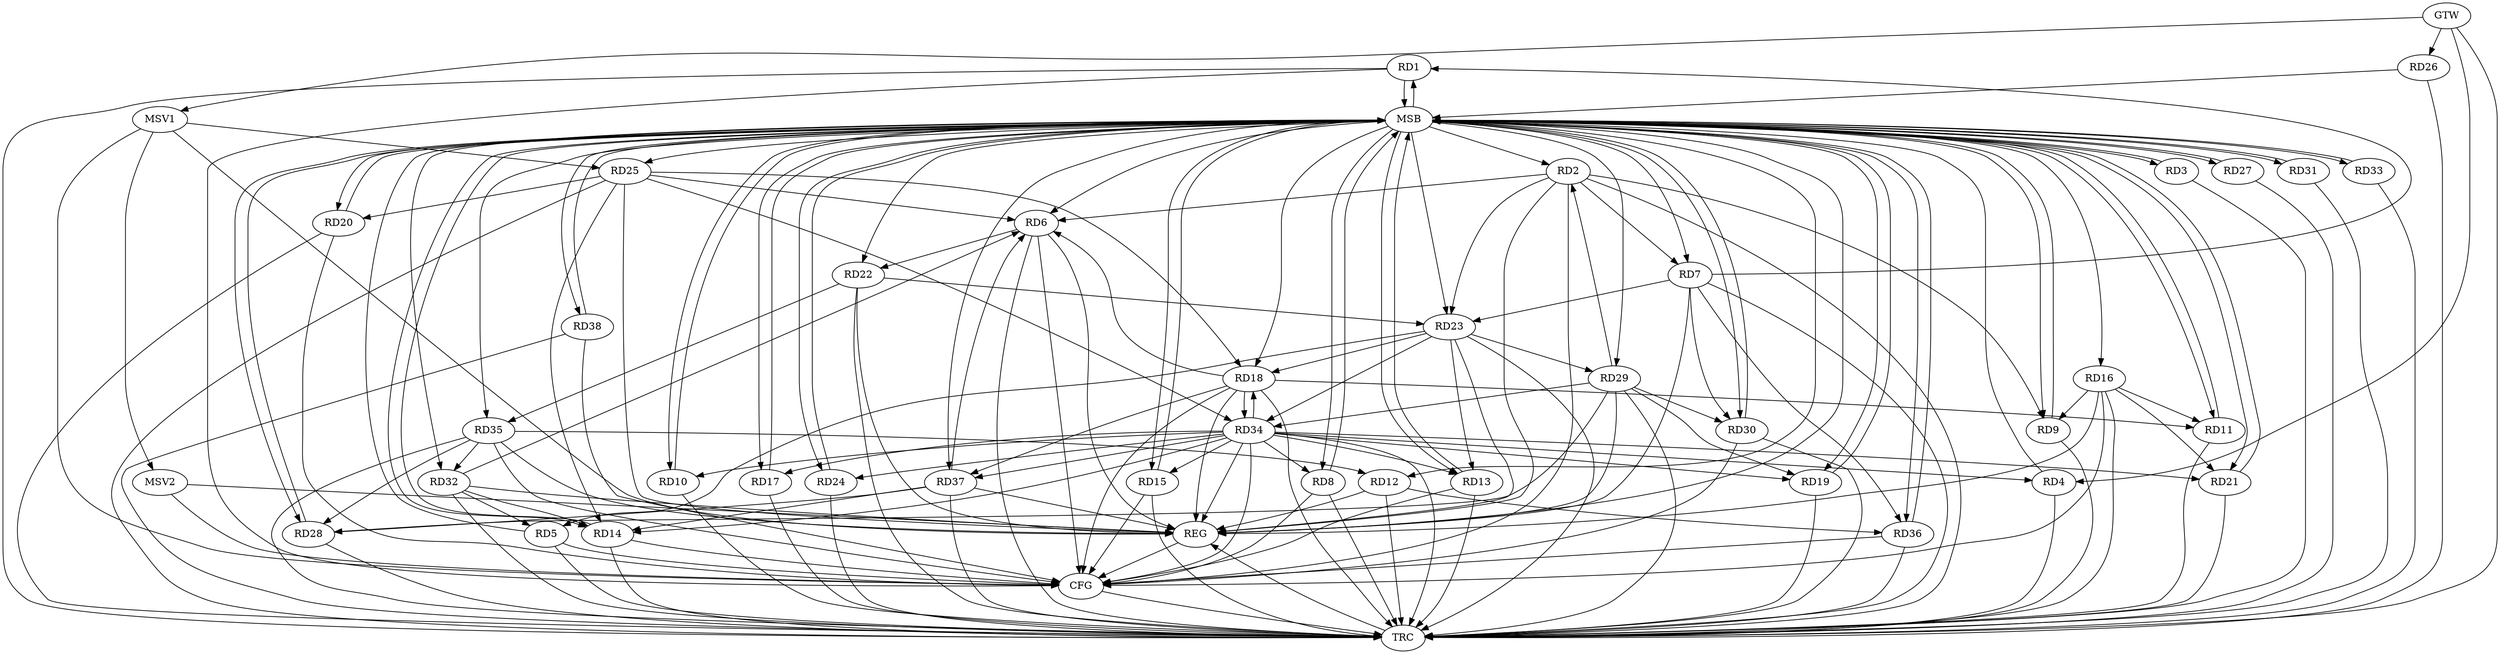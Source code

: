 strict digraph G {
  RD1 [ label="RD1" ];
  RD2 [ label="RD2" ];
  RD3 [ label="RD3" ];
  RD4 [ label="RD4" ];
  RD5 [ label="RD5" ];
  RD6 [ label="RD6" ];
  RD7 [ label="RD7" ];
  RD8 [ label="RD8" ];
  RD9 [ label="RD9" ];
  RD10 [ label="RD10" ];
  RD11 [ label="RD11" ];
  RD12 [ label="RD12" ];
  RD13 [ label="RD13" ];
  RD14 [ label="RD14" ];
  RD15 [ label="RD15" ];
  RD16 [ label="RD16" ];
  RD17 [ label="RD17" ];
  RD18 [ label="RD18" ];
  RD19 [ label="RD19" ];
  RD20 [ label="RD20" ];
  RD21 [ label="RD21" ];
  RD22 [ label="RD22" ];
  RD23 [ label="RD23" ];
  RD24 [ label="RD24" ];
  RD25 [ label="RD25" ];
  RD26 [ label="RD26" ];
  RD27 [ label="RD27" ];
  RD28 [ label="RD28" ];
  RD29 [ label="RD29" ];
  RD30 [ label="RD30" ];
  RD31 [ label="RD31" ];
  RD32 [ label="RD32" ];
  RD33 [ label="RD33" ];
  RD34 [ label="RD34" ];
  RD35 [ label="RD35" ];
  RD36 [ label="RD36" ];
  RD37 [ label="RD37" ];
  RD38 [ label="RD38" ];
  GTW [ label="GTW" ];
  REG [ label="REG" ];
  MSB [ label="MSB" ];
  CFG [ label="CFG" ];
  TRC [ label="TRC" ];
  MSV1 [ label="MSV1" ];
  MSV2 [ label="MSV2" ];
  RD7 -> RD1;
  RD2 -> RD6;
  RD2 -> RD7;
  RD2 -> RD9;
  RD2 -> RD23;
  RD29 -> RD2;
  RD23 -> RD5;
  RD32 -> RD5;
  RD18 -> RD6;
  RD6 -> RD22;
  RD25 -> RD6;
  RD32 -> RD6;
  RD37 -> RD6;
  RD7 -> RD23;
  RD7 -> RD30;
  RD7 -> RD36;
  RD16 -> RD9;
  RD16 -> RD11;
  RD18 -> RD11;
  RD35 -> RD12;
  RD12 -> RD36;
  RD23 -> RD13;
  RD25 -> RD14;
  RD32 -> RD14;
  RD34 -> RD14;
  RD37 -> RD14;
  RD16 -> RD21;
  RD34 -> RD17;
  RD23 -> RD18;
  RD25 -> RD18;
  RD18 -> RD34;
  RD34 -> RD18;
  RD18 -> RD37;
  RD29 -> RD19;
  RD34 -> RD19;
  RD25 -> RD20;
  RD34 -> RD21;
  RD22 -> RD23;
  RD22 -> RD35;
  RD23 -> RD29;
  RD23 -> RD34;
  RD25 -> RD34;
  RD29 -> RD28;
  RD35 -> RD28;
  RD37 -> RD28;
  RD29 -> RD30;
  RD29 -> RD34;
  RD35 -> RD32;
  RD34 -> RD37;
  GTW -> RD4;
  GTW -> RD26;
  RD2 -> REG;
  RD6 -> REG;
  RD7 -> REG;
  RD12 -> REG;
  RD16 -> REG;
  RD18 -> REG;
  RD22 -> REG;
  RD23 -> REG;
  RD25 -> REG;
  RD29 -> REG;
  RD32 -> REG;
  RD34 -> REG;
  RD35 -> REG;
  RD37 -> REG;
  RD1 -> MSB;
  MSB -> RD20;
  MSB -> RD22;
  MSB -> RD24;
  MSB -> RD35;
  MSB -> REG;
  RD3 -> MSB;
  MSB -> RD14;
  MSB -> RD29;
  MSB -> RD30;
  MSB -> RD36;
  MSB -> RD37;
  RD4 -> MSB;
  MSB -> RD9;
  MSB -> RD18;
  MSB -> RD27;
  RD5 -> MSB;
  MSB -> RD6;
  MSB -> RD7;
  MSB -> RD8;
  MSB -> RD13;
  MSB -> RD16;
  MSB -> RD31;
  RD8 -> MSB;
  MSB -> RD32;
  RD9 -> MSB;
  MSB -> RD21;
  RD10 -> MSB;
  MSB -> RD3;
  MSB -> RD15;
  MSB -> RD28;
  RD11 -> MSB;
  MSB -> RD1;
  MSB -> RD23;
  RD13 -> MSB;
  MSB -> RD25;
  MSB -> RD33;
  MSB -> RD38;
  RD14 -> MSB;
  RD15 -> MSB;
  MSB -> RD17;
  RD17 -> MSB;
  MSB -> RD19;
  RD19 -> MSB;
  MSB -> RD12;
  RD20 -> MSB;
  RD21 -> MSB;
  RD24 -> MSB;
  RD26 -> MSB;
  MSB -> RD2;
  RD27 -> MSB;
  RD28 -> MSB;
  RD30 -> MSB;
  RD31 -> MSB;
  RD33 -> MSB;
  MSB -> RD11;
  RD36 -> MSB;
  RD38 -> MSB;
  MSB -> RD10;
  RD35 -> CFG;
  RD15 -> CFG;
  RD14 -> CFG;
  RD1 -> CFG;
  RD13 -> CFG;
  RD18 -> CFG;
  RD38 -> CFG;
  RD16 -> CFG;
  RD20 -> CFG;
  RD36 -> CFG;
  RD6 -> CFG;
  RD34 -> CFG;
  RD30 -> CFG;
  RD8 -> CFG;
  RD5 -> CFG;
  RD2 -> CFG;
  REG -> CFG;
  RD1 -> TRC;
  RD2 -> TRC;
  RD3 -> TRC;
  RD4 -> TRC;
  RD5 -> TRC;
  RD6 -> TRC;
  RD7 -> TRC;
  RD8 -> TRC;
  RD9 -> TRC;
  RD10 -> TRC;
  RD11 -> TRC;
  RD12 -> TRC;
  RD13 -> TRC;
  RD14 -> TRC;
  RD15 -> TRC;
  RD16 -> TRC;
  RD17 -> TRC;
  RD18 -> TRC;
  RD19 -> TRC;
  RD20 -> TRC;
  RD21 -> TRC;
  RD22 -> TRC;
  RD23 -> TRC;
  RD24 -> TRC;
  RD25 -> TRC;
  RD26 -> TRC;
  RD27 -> TRC;
  RD28 -> TRC;
  RD29 -> TRC;
  RD30 -> TRC;
  RD31 -> TRC;
  RD32 -> TRC;
  RD33 -> TRC;
  RD34 -> TRC;
  RD35 -> TRC;
  RD36 -> TRC;
  RD37 -> TRC;
  RD38 -> TRC;
  GTW -> TRC;
  CFG -> TRC;
  TRC -> REG;
  RD34 -> RD4;
  RD34 -> RD15;
  RD34 -> RD8;
  RD34 -> RD10;
  RD34 -> RD24;
  RD34 -> RD13;
  MSV1 -> RD25;
  GTW -> MSV1;
  MSV1 -> REG;
  MSV1 -> CFG;
  MSV1 -> MSV2;
  MSV2 -> REG;
  MSV2 -> CFG;
}
